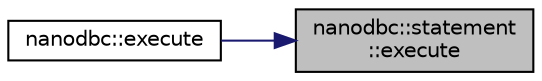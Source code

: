 digraph "nanodbc::statement::execute"
{
 // LATEX_PDF_SIZE
  edge [fontname="Helvetica",fontsize="10",labelfontname="Helvetica",labelfontsize="10"];
  node [fontname="Helvetica",fontsize="10",shape=record];
  rankdir="RL";
  Node50 [label="nanodbc::statement\l::execute",height=0.2,width=0.4,color="black", fillcolor="grey75", style="filled", fontcolor="black",tooltip="Execute the previously prepared query now."];
  Node50 -> Node51 [dir="back",color="midnightblue",fontsize="10",style="solid",fontname="Helvetica"];
  Node51 [label="nanodbc::execute",height=0.2,width=0.4,color="black", fillcolor="white", style="filled",URL="$group__mainf.html#gad178fcf995fa5ac42702607f35e5ba39",tooltip="Execute the previously prepared query now."];
}
